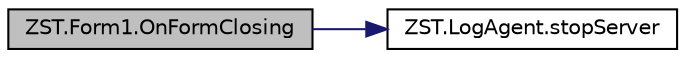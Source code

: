 digraph "ZST.Form1.OnFormClosing"
{
  edge [fontname="Helvetica",fontsize="10",labelfontname="Helvetica",labelfontsize="10"];
  node [fontname="Helvetica",fontsize="10",shape=record];
  rankdir="LR";
  Node1 [label="ZST.Form1.OnFormClosing",height=0.2,width=0.4,color="black", fillcolor="grey75", style="filled", fontcolor="black"];
  Node1 -> Node2 [color="midnightblue",fontsize="10",style="solid"];
  Node2 [label="ZST.LogAgent.stopServer",height=0.2,width=0.4,color="black", fillcolor="white", style="filled",URL="$class_z_s_t_1_1_log_agent.html#a5d2a7cf19d74252ff007a5eef86e0da3",tooltip="Zatrzymanie działania serwera (zwolnienie zasobów) "];
}
